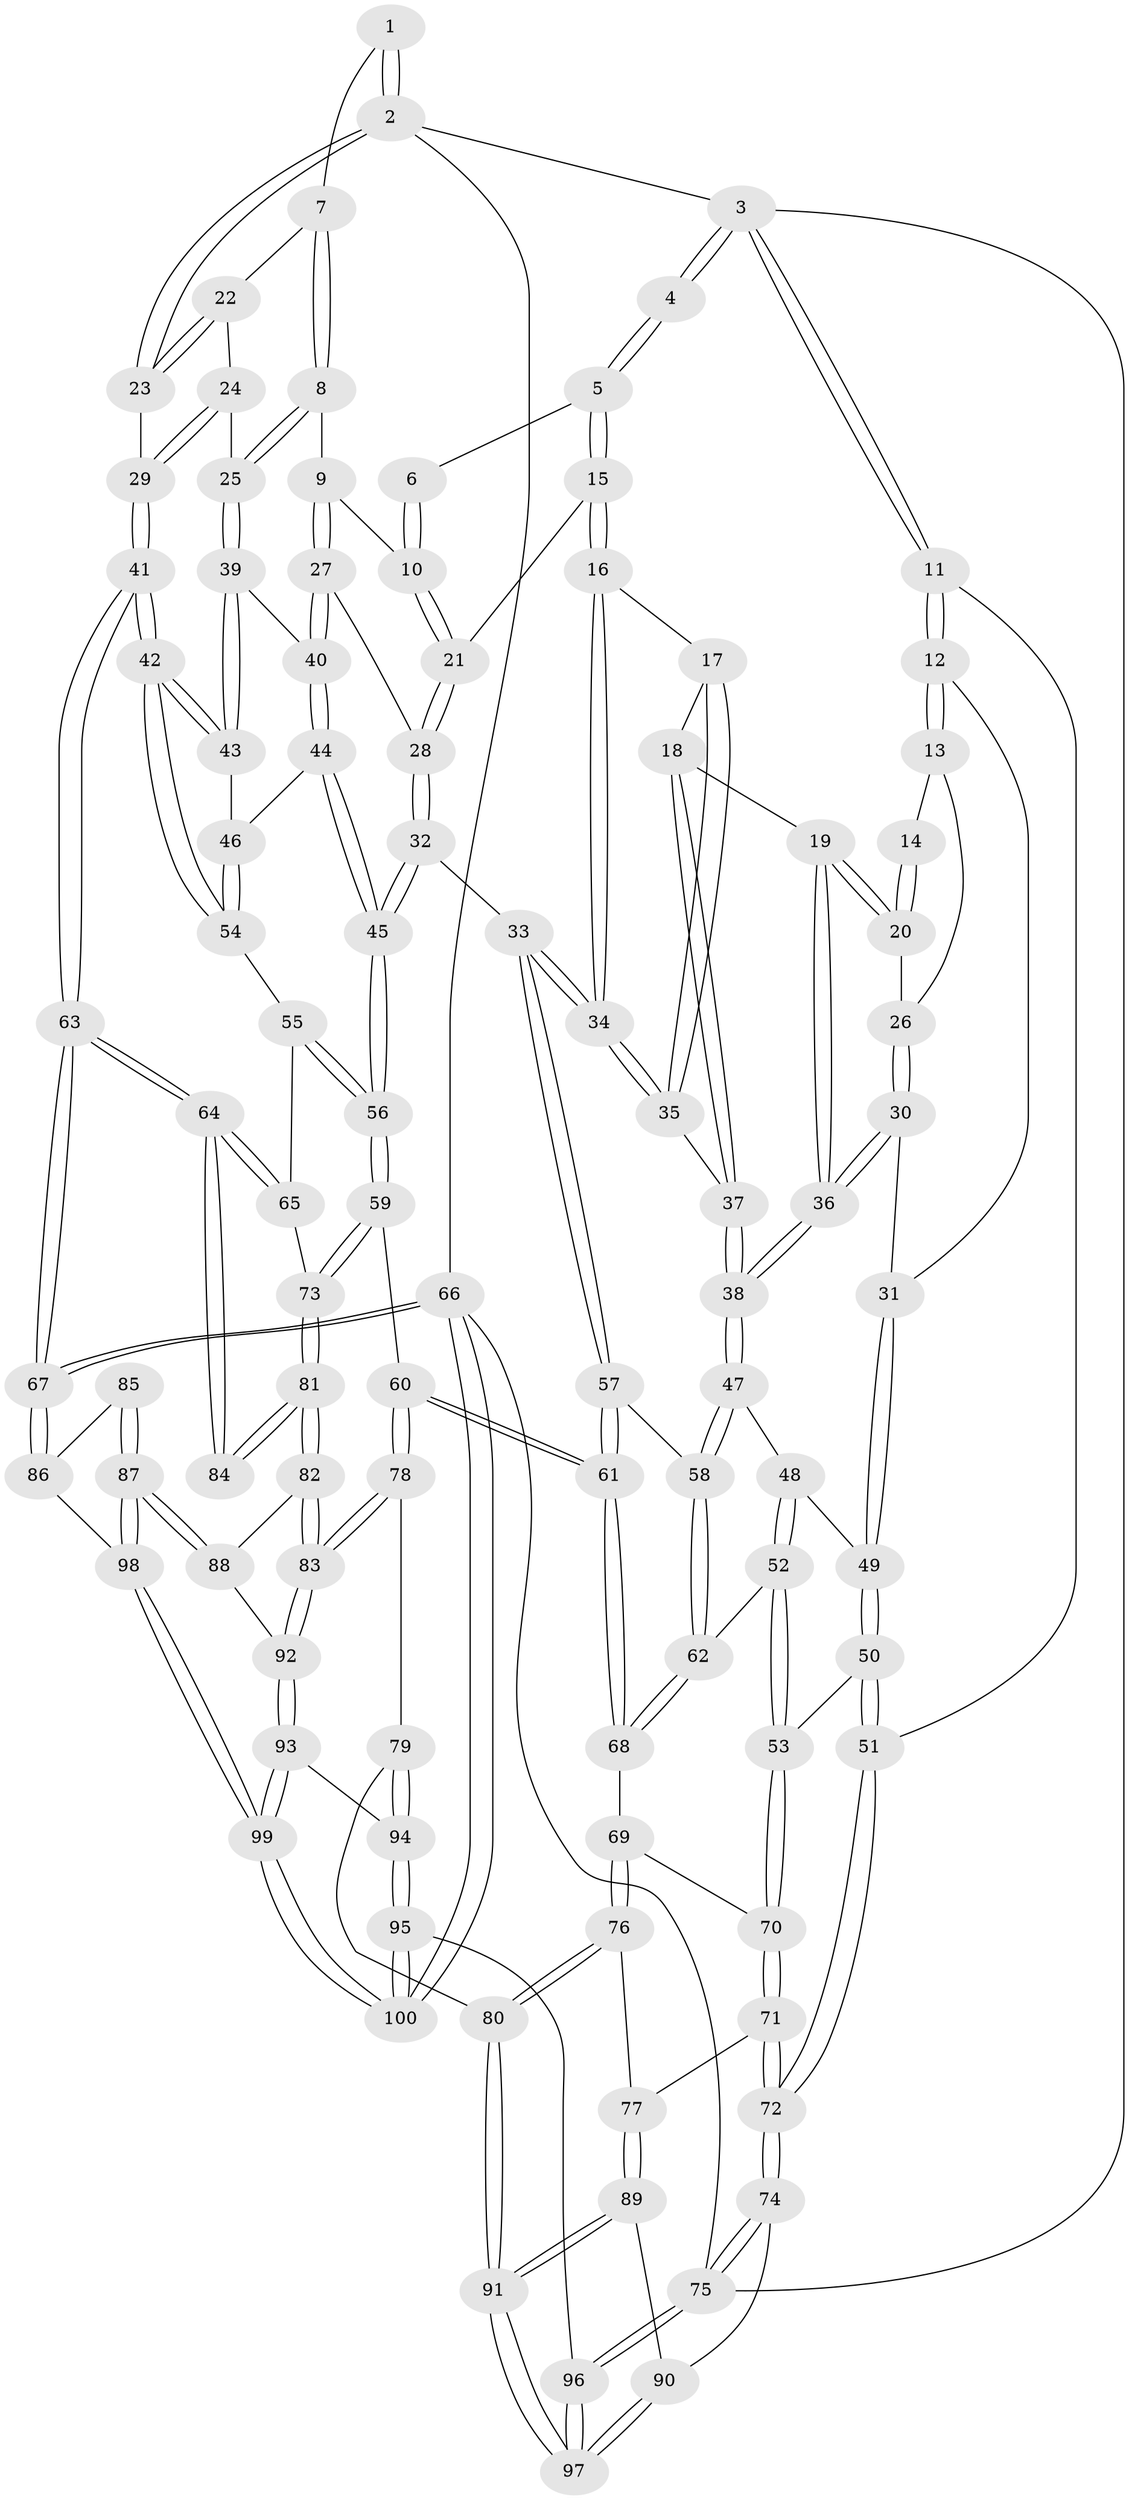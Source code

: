 // Generated by graph-tools (version 1.1) at 2025/27/03/09/25 03:27:14]
// undirected, 100 vertices, 247 edges
graph export_dot {
graph [start="1"]
  node [color=gray90,style=filled];
  1 [pos="+0.7938285855781627+0"];
  2 [pos="+1+0"];
  3 [pos="+0+0"];
  4 [pos="+0.29791888954346146+0"];
  5 [pos="+0.4863065127935874+0"];
  6 [pos="+0.7204596591631248+0"];
  7 [pos="+0.8506088548368238+0.04287400986869163"];
  8 [pos="+0.8105206340963922+0.15588540223636943"];
  9 [pos="+0.7365584891320646+0.13760620851988833"];
  10 [pos="+0.7220046935827054+0.12279940135224801"];
  11 [pos="+0+0.18350196088888823"];
  12 [pos="+0+0.17942006894219695"];
  13 [pos="+0.13890944132490146+0.07898152685831157"];
  14 [pos="+0.23316922722310565+0"];
  15 [pos="+0.4984837349778125+0.023417032230875053"];
  16 [pos="+0.4884912474880415+0.038810256355555614"];
  17 [pos="+0.4470904370617582+0.09039972552031293"];
  18 [pos="+0.4269319430500676+0.11400301775502847"];
  19 [pos="+0.286817096937154+0.1598390672121874"];
  20 [pos="+0.28373100814386254+0.15818838374350186"];
  21 [pos="+0.5074834495268631+0.03329594534946285"];
  22 [pos="+0.9115773535795908+0.06645417290673084"];
  23 [pos="+1+0"];
  24 [pos="+0.9820437574312111+0.1463156512821318"];
  25 [pos="+0.8181189851802632+0.17464815062004102"];
  26 [pos="+0.2182733970426022+0.1597029161648779"];
  27 [pos="+0.6311950791663167+0.22131832846279498"];
  28 [pos="+0.6117982228907808+0.22340229008890922"];
  29 [pos="+1+0.23628966636343224"];
  30 [pos="+0.15827242237264652+0.2644093755708439"];
  31 [pos="+0.14178793639955747+0.26802442927146486"];
  32 [pos="+0.5687383679415671+0.3304642246541739"];
  33 [pos="+0.5341348701661454+0.34145464505931616"];
  34 [pos="+0.5080038576494382+0.327923051888883"];
  35 [pos="+0.4999631438001963+0.3254779618479763"];
  36 [pos="+0.298267631082866+0.3055088834169822"];
  37 [pos="+0.3969959629019769+0.2989636082050191"];
  38 [pos="+0.3229103968055043+0.33201307344675784"];
  39 [pos="+0.8209506011926344+0.2062869749726287"];
  40 [pos="+0.7594748110163715+0.27563026990224615"];
  41 [pos="+1+0.3974242971117696"];
  42 [pos="+1+0.3891502208973932"];
  43 [pos="+0.992848761932521+0.33771784928171944"];
  44 [pos="+0.7500408339551234+0.3281401589850728"];
  45 [pos="+0.6601304278190443+0.3811501326198468"];
  46 [pos="+0.7888915230721053+0.361518207454919"];
  47 [pos="+0.3224513421289252+0.33410077248278136"];
  48 [pos="+0.15688105629458687+0.37257240127285973"];
  49 [pos="+0.14204763108349683+0.35099579990304675"];
  50 [pos="+0.02109007210323044+0.4202044807227474"];
  51 [pos="+0+0.34337428740089193"];
  52 [pos="+0.17786887800972986+0.45188550733356586"];
  53 [pos="+0.11276062023139506+0.4946841027016397"];
  54 [pos="+0.8049398514312128+0.4582339997003784"];
  55 [pos="+0.8030567397301687+0.4606995610222757"];
  56 [pos="+0.6837683919799353+0.4932016736875756"];
  57 [pos="+0.5066303310976362+0.43333328220104966"];
  58 [pos="+0.31235332838384977+0.4526834811873584"];
  59 [pos="+0.6389113130585212+0.5947753350635927"];
  60 [pos="+0.5442422455075285+0.5785913454628823"];
  61 [pos="+0.5434436306145105+0.5776235972826932"];
  62 [pos="+0.3107215817458292+0.45630123099784053"];
  63 [pos="+1+0.6657614119821406"];
  64 [pos="+1+0.6439926262784293"];
  65 [pos="+0.8335771308443248+0.5408177261620553"];
  66 [pos="+1+1"];
  67 [pos="+1+0.7369103735120676"];
  68 [pos="+0.3206052706740245+0.5103907450611644"];
  69 [pos="+0.3067794253081774+0.5501725979415389"];
  70 [pos="+0.11123564324716659+0.5257213206460393"];
  71 [pos="+0.09722544877544362+0.6146199249417453"];
  72 [pos="+0+0.7610395419280244"];
  73 [pos="+0.6698132239211673+0.6337894323762696"];
  74 [pos="+0+0.8507000163125714"];
  75 [pos="+0+1"];
  76 [pos="+0.27461713168463886+0.6778306011743463"];
  77 [pos="+0.23584228312933386+0.6756334167983183"];
  78 [pos="+0.4069399462521201+0.735213910579034"];
  79 [pos="+0.40043380088183905+0.7377212259098264"];
  80 [pos="+0.3183145317119356+0.7256756589836307"];
  81 [pos="+0.6747120462353084+0.6441365731885685"];
  82 [pos="+0.6697018485844057+0.6582288900462435"];
  83 [pos="+0.5925992544764175+0.8071632724451206"];
  84 [pos="+0.7329153193436035+0.6701650116182113"];
  85 [pos="+0.7469583625601997+0.697441974045626"];
  86 [pos="+0.8953553700162691+0.8259454028570837"];
  87 [pos="+0.776721998709516+0.8588676018766738"];
  88 [pos="+0.7243528120692557+0.8351781212444563"];
  89 [pos="+0.06780089264715736+0.8538878534610035"];
  90 [pos="+0+0.8544573291812204"];
  91 [pos="+0.2398069876545255+0.9212299477576502"];
  92 [pos="+0.5977341552201154+0.8314641857926915"];
  93 [pos="+0.5909854543126242+0.8711196106398379"];
  94 [pos="+0.45313103273186195+0.9429469795059262"];
  95 [pos="+0.3441393003357271+1"];
  96 [pos="+0.3415478183337041+1"];
  97 [pos="+0.33815188077768926+1"];
  98 [pos="+0.7972847178770812+0.8809169692542402"];
  99 [pos="+0.7353411533323858+1"];
  100 [pos="+0.7491528404413177+1"];
  1 -- 2;
  1 -- 2;
  1 -- 7;
  2 -- 3;
  2 -- 23;
  2 -- 23;
  2 -- 66;
  3 -- 4;
  3 -- 4;
  3 -- 11;
  3 -- 11;
  3 -- 75;
  4 -- 5;
  4 -- 5;
  5 -- 6;
  5 -- 15;
  5 -- 15;
  6 -- 10;
  6 -- 10;
  7 -- 8;
  7 -- 8;
  7 -- 22;
  8 -- 9;
  8 -- 25;
  8 -- 25;
  9 -- 10;
  9 -- 27;
  9 -- 27;
  10 -- 21;
  10 -- 21;
  11 -- 12;
  11 -- 12;
  11 -- 51;
  12 -- 13;
  12 -- 13;
  12 -- 31;
  13 -- 14;
  13 -- 26;
  14 -- 20;
  14 -- 20;
  15 -- 16;
  15 -- 16;
  15 -- 21;
  16 -- 17;
  16 -- 34;
  16 -- 34;
  17 -- 18;
  17 -- 35;
  17 -- 35;
  18 -- 19;
  18 -- 37;
  18 -- 37;
  19 -- 20;
  19 -- 20;
  19 -- 36;
  19 -- 36;
  20 -- 26;
  21 -- 28;
  21 -- 28;
  22 -- 23;
  22 -- 23;
  22 -- 24;
  23 -- 29;
  24 -- 25;
  24 -- 29;
  24 -- 29;
  25 -- 39;
  25 -- 39;
  26 -- 30;
  26 -- 30;
  27 -- 28;
  27 -- 40;
  27 -- 40;
  28 -- 32;
  28 -- 32;
  29 -- 41;
  29 -- 41;
  30 -- 31;
  30 -- 36;
  30 -- 36;
  31 -- 49;
  31 -- 49;
  32 -- 33;
  32 -- 45;
  32 -- 45;
  33 -- 34;
  33 -- 34;
  33 -- 57;
  33 -- 57;
  34 -- 35;
  34 -- 35;
  35 -- 37;
  36 -- 38;
  36 -- 38;
  37 -- 38;
  37 -- 38;
  38 -- 47;
  38 -- 47;
  39 -- 40;
  39 -- 43;
  39 -- 43;
  40 -- 44;
  40 -- 44;
  41 -- 42;
  41 -- 42;
  41 -- 63;
  41 -- 63;
  42 -- 43;
  42 -- 43;
  42 -- 54;
  42 -- 54;
  43 -- 46;
  44 -- 45;
  44 -- 45;
  44 -- 46;
  45 -- 56;
  45 -- 56;
  46 -- 54;
  46 -- 54;
  47 -- 48;
  47 -- 58;
  47 -- 58;
  48 -- 49;
  48 -- 52;
  48 -- 52;
  49 -- 50;
  49 -- 50;
  50 -- 51;
  50 -- 51;
  50 -- 53;
  51 -- 72;
  51 -- 72;
  52 -- 53;
  52 -- 53;
  52 -- 62;
  53 -- 70;
  53 -- 70;
  54 -- 55;
  55 -- 56;
  55 -- 56;
  55 -- 65;
  56 -- 59;
  56 -- 59;
  57 -- 58;
  57 -- 61;
  57 -- 61;
  58 -- 62;
  58 -- 62;
  59 -- 60;
  59 -- 73;
  59 -- 73;
  60 -- 61;
  60 -- 61;
  60 -- 78;
  60 -- 78;
  61 -- 68;
  61 -- 68;
  62 -- 68;
  62 -- 68;
  63 -- 64;
  63 -- 64;
  63 -- 67;
  63 -- 67;
  64 -- 65;
  64 -- 65;
  64 -- 84;
  64 -- 84;
  65 -- 73;
  66 -- 67;
  66 -- 67;
  66 -- 100;
  66 -- 100;
  66 -- 75;
  67 -- 86;
  67 -- 86;
  68 -- 69;
  69 -- 70;
  69 -- 76;
  69 -- 76;
  70 -- 71;
  70 -- 71;
  71 -- 72;
  71 -- 72;
  71 -- 77;
  72 -- 74;
  72 -- 74;
  73 -- 81;
  73 -- 81;
  74 -- 75;
  74 -- 75;
  74 -- 90;
  75 -- 96;
  75 -- 96;
  76 -- 77;
  76 -- 80;
  76 -- 80;
  77 -- 89;
  77 -- 89;
  78 -- 79;
  78 -- 83;
  78 -- 83;
  79 -- 80;
  79 -- 94;
  79 -- 94;
  80 -- 91;
  80 -- 91;
  81 -- 82;
  81 -- 82;
  81 -- 84;
  81 -- 84;
  82 -- 83;
  82 -- 83;
  82 -- 88;
  83 -- 92;
  83 -- 92;
  85 -- 86;
  85 -- 87;
  85 -- 87;
  86 -- 98;
  87 -- 88;
  87 -- 88;
  87 -- 98;
  87 -- 98;
  88 -- 92;
  89 -- 90;
  89 -- 91;
  89 -- 91;
  90 -- 97;
  90 -- 97;
  91 -- 97;
  91 -- 97;
  92 -- 93;
  92 -- 93;
  93 -- 94;
  93 -- 99;
  93 -- 99;
  94 -- 95;
  94 -- 95;
  95 -- 96;
  95 -- 100;
  95 -- 100;
  96 -- 97;
  96 -- 97;
  98 -- 99;
  98 -- 99;
  99 -- 100;
  99 -- 100;
}
